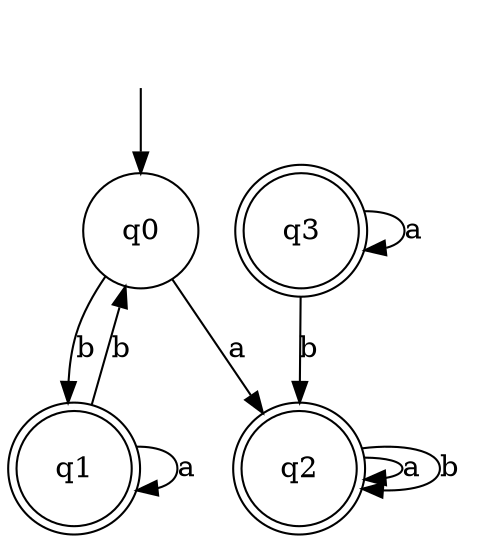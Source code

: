 digraph Automaton {

_nil [style = invis, label=<<TABLE BORDER="0" CELLBORDER="" CELLSPACING="0"><TR><TD>_nil</TD></TR></TABLE>>];

q1 [shape = doublecircle, label=<<TABLE BORDER="0" CELLBORDER="0" CELLSPACING="0"><TR><TD>q1</TD></TR></TABLE>>];

q0 [shape = circle, label=<<TABLE BORDER="0" CELLBORDER="0" CELLSPACING="0"><TR><TD>q0</TD></TR></TABLE>>];

q2 [shape = doublecircle, label=<<TABLE BORDER="0" CELLBORDER="0" CELLSPACING="0"><TR><TD>q2</TD></TR></TABLE>>];

q3 [shape = doublecircle, label=<<TABLE BORDER="0" CELLBORDER="0" CELLSPACING="0"><TR><TD>q3</TD></TR></TABLE>>];

q3->q3 [label="a"];

q3->q2 [label="b"];

_nil -> q0 [];

q1->q1 [label="a"];

q2->q2 [label="a"];

q2->q2 [label="b"];

q1->q0 [label="b"];

q0->q2 [label="a"];

q0->q1 [label="b"];

}
